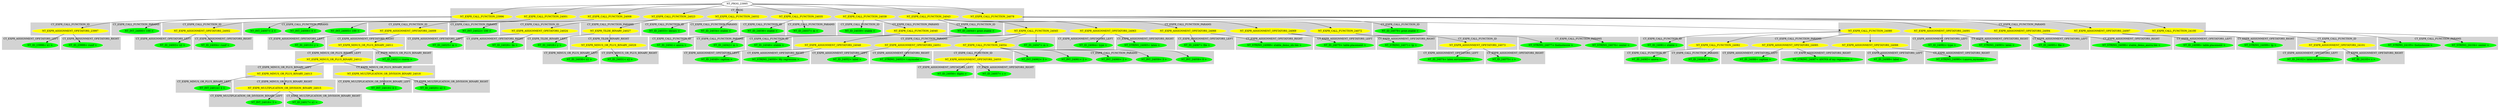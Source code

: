 digraph {

subgraph cluster0 {
 node [style=filled,color=white];
 style=filled;
 color=lightgrey;
 label = "CT_PROG";

"NT_EXPR_CALL_FUNCTION_23996"
 [fillcolor = yellow]
"NT_EXPR_CALL_FUNCTION_24001"
 [fillcolor = yellow]
"NT_EXPR_CALL_FUNCTION_24008"
 [fillcolor = yellow]
"NT_EXPR_CALL_FUNCTION_24023"
 [fillcolor = yellow]
"NT_EXPR_CALL_FUNCTION_24032"
 [fillcolor = yellow]
"NT_EXPR_CALL_FUNCTION_24035"
 [fillcolor = yellow]
"NT_EXPR_CALL_FUNCTION_24038"
 [fillcolor = yellow]
"NT_EXPR_CALL_FUNCTION_24043"
 [fillcolor = yellow]
"NT_EXPR_CALL_FUNCTION_24078"
 [fillcolor = yellow]
}
"NT_PROG_23995"->"NT_EXPR_CALL_FUNCTION_23996"
subgraph cluster1 {
 node [style=filled,color=white];
 style=filled;
 color=lightgrey;
 label = "CT_EXPR_CALL_FUNCTION_ID";

"NT_EXPR_ASSIGNMENT_OPETATORS_23997"
 [fillcolor = yellow]
}
subgraph cluster2 {
 node [style=filled,color=white];
 style=filled;
 color=lightgrey;
 label = "CT_EXPR_CALL_FUNCTION_PARAMS";

"NT_INT_24000< 100 >"
 [fillcolor = green]
}
"NT_EXPR_CALL_FUNCTION_23996"->"NT_EXPR_ASSIGNMENT_OPETATORS_23997"
subgraph cluster3 {
 node [style=filled,color=white];
 style=filled;
 color=lightgrey;
 label = "CT_EXPR_ASSIGNMENT_OPETATORS_LEFT";

"NT_ID_23998< x1 >"
 [fillcolor = green]
}
subgraph cluster4 {
 node [style=filled,color=white];
 style=filled;
 color=lightgrey;
 label = "CT_EXPR_ASSIGNMENT_OPETATORS_RIGHT";

"NT_ID_23999< runif >"
 [fillcolor = green]
}
"NT_EXPR_ASSIGNMENT_OPETATORS_23997"->"NT_ID_23998< x1 >"
"NT_EXPR_ASSIGNMENT_OPETATORS_23997"->"NT_ID_23999< runif >"
"NT_EXPR_CALL_FUNCTION_23996"->"NT_INT_24000< 100 >"
"NT_PROG_23995"->"NT_EXPR_CALL_FUNCTION_24001"
subgraph cluster5 {
 node [style=filled,color=white];
 style=filled;
 color=lightgrey;
 label = "CT_EXPR_CALL_FUNCTION_ID";

"NT_EXPR_ASSIGNMENT_OPETATORS_24002"
 [fillcolor = yellow]
}
subgraph cluster6 {
 node [style=filled,color=white];
 style=filled;
 color=lightgrey;
 label = "CT_EXPR_CALL_FUNCTION_PARAMS";

"NT_INT_24005< 100 >"
 [fillcolor = green]
"NT_INT_24006< 0 >"
 [fillcolor = green]
"NT_INT_24007< 2 >"
 [fillcolor = green]
}
"NT_EXPR_CALL_FUNCTION_24001"->"NT_EXPR_ASSIGNMENT_OPETATORS_24002"
subgraph cluster7 {
 node [style=filled,color=white];
 style=filled;
 color=lightgrey;
 label = "CT_EXPR_ASSIGNMENT_OPETATORS_LEFT";

"NT_ID_24003< x2 >"
 [fillcolor = green]
}
subgraph cluster8 {
 node [style=filled,color=white];
 style=filled;
 color=lightgrey;
 label = "CT_EXPR_ASSIGNMENT_OPETATORS_RIGHT";

"NT_ID_24004< runif >"
 [fillcolor = green]
}
"NT_EXPR_ASSIGNMENT_OPETATORS_24002"->"NT_ID_24003< x2 >"
"NT_EXPR_ASSIGNMENT_OPETATORS_24002"->"NT_ID_24004< runif >"
"NT_EXPR_CALL_FUNCTION_24001"->"NT_INT_24005< 100 >"
"NT_EXPR_CALL_FUNCTION_24001"->"NT_INT_24006< 0 >"
"NT_EXPR_CALL_FUNCTION_24001"->"NT_INT_24007< 2 >"
"NT_PROG_23995"->"NT_EXPR_CALL_FUNCTION_24008"
subgraph cluster9 {
 node [style=filled,color=white];
 style=filled;
 color=lightgrey;
 label = "CT_EXPR_CALL_FUNCTION_ID";

"NT_EXPR_ASSIGNMENT_OPETATORS_24009"
 [fillcolor = yellow]
}
subgraph cluster10 {
 node [style=filled,color=white];
 style=filled;
 color=lightgrey;
 label = "CT_EXPR_CALL_FUNCTION_PARAMS";

"NT_INT_24022< 100 >"
 [fillcolor = green]
}
"NT_EXPR_CALL_FUNCTION_24008"->"NT_EXPR_ASSIGNMENT_OPETATORS_24009"
subgraph cluster11 {
 node [style=filled,color=white];
 style=filled;
 color=lightgrey;
 label = "CT_EXPR_ASSIGNMENT_OPETATORS_LEFT";

"NT_ID_24010< y >"
 [fillcolor = green]
}
subgraph cluster12 {
 node [style=filled,color=white];
 style=filled;
 color=lightgrey;
 label = "CT_EXPR_ASSIGNMENT_OPETATORS_RIGHT";

"NT_EXPR_MINUS_OR_PLUS_BINARY_24011"
 [fillcolor = yellow]
}
"NT_EXPR_ASSIGNMENT_OPETATORS_24009"->"NT_ID_24010< y >"
"NT_EXPR_ASSIGNMENT_OPETATORS_24009"->"NT_EXPR_MINUS_OR_PLUS_BINARY_24011"
subgraph cluster13 {
 node [style=filled,color=white];
 style=filled;
 color=lightgrey;
 label = "CT_EXPR_MINUS_OR_PLUS_BINARY_LEFT";

"NT_EXPR_MINUS_OR_PLUS_BINARY_24012"
 [fillcolor = yellow]
}
subgraph cluster14 {
 node [style=filled,color=white];
 style=filled;
 color=lightgrey;
 label = "CT_EXPR_MINUS_OR_PLUS_BINARY_RIGHT";

"NT_ID_24021< rnorm >"
 [fillcolor = green]
}
"NT_EXPR_MINUS_OR_PLUS_BINARY_24011"->"NT_EXPR_MINUS_OR_PLUS_BINARY_24012"
subgraph cluster15 {
 node [style=filled,color=white];
 style=filled;
 color=lightgrey;
 label = "CT_EXPR_MINUS_OR_PLUS_BINARY_LEFT";

"NT_EXPR_MINUS_OR_PLUS_BINARY_24013"
 [fillcolor = yellow]
}
subgraph cluster16 {
 node [style=filled,color=white];
 style=filled;
 color=lightgrey;
 label = "CT_EXPR_MINUS_OR_PLUS_BINARY_RIGHT";

"NT_EXPR_MULTIPLICATION_OR_DIVISION_BINARY_24018"
 [fillcolor = yellow]
}
"NT_EXPR_MINUS_OR_PLUS_BINARY_24012"->"NT_EXPR_MINUS_OR_PLUS_BINARY_24013"
subgraph cluster17 {
 node [style=filled,color=white];
 style=filled;
 color=lightgrey;
 label = "CT_EXPR_MINUS_OR_PLUS_BINARY_LEFT";

"NT_INT_24014< 2 >"
 [fillcolor = green]
}
subgraph cluster18 {
 node [style=filled,color=white];
 style=filled;
 color=lightgrey;
 label = "CT_EXPR_MINUS_OR_PLUS_BINARY_RIGHT";

"NT_EXPR_MULTIPLICATION_OR_DIVISION_BINARY_24015"
 [fillcolor = yellow]
}
"NT_EXPR_MINUS_OR_PLUS_BINARY_24013"->"NT_INT_24014< 2 >"
"NT_EXPR_MINUS_OR_PLUS_BINARY_24013"->"NT_EXPR_MULTIPLICATION_OR_DIVISION_BINARY_24015"
subgraph cluster19 {
 node [style=filled,color=white];
 style=filled;
 color=lightgrey;
 label = "CT_EXPR_MULTIPLICATION_OR_DIVISION_BINARY_LEFT";

"NT_INT_24016< 3 >"
 [fillcolor = green]
}
subgraph cluster20 {
 node [style=filled,color=white];
 style=filled;
 color=lightgrey;
 label = "CT_EXPR_MULTIPLICATION_OR_DIVISION_BINARY_RIGHT";

"NT_ID_24017< x1 >"
 [fillcolor = green]
}
"NT_EXPR_MULTIPLICATION_OR_DIVISION_BINARY_24015"->"NT_INT_24016< 3 >"
"NT_EXPR_MULTIPLICATION_OR_DIVISION_BINARY_24015"->"NT_ID_24017< x1 >"
"NT_EXPR_MINUS_OR_PLUS_BINARY_24012"->"NT_EXPR_MULTIPLICATION_OR_DIVISION_BINARY_24018"
subgraph cluster21 {
 node [style=filled,color=white];
 style=filled;
 color=lightgrey;
 label = "CT_EXPR_MULTIPLICATION_OR_DIVISION_BINARY_LEFT";

"NT_INT_24019< 4 >"
 [fillcolor = green]
}
subgraph cluster22 {
 node [style=filled,color=white];
 style=filled;
 color=lightgrey;
 label = "CT_EXPR_MULTIPLICATION_OR_DIVISION_BINARY_RIGHT";

"NT_ID_24020< x2 >"
 [fillcolor = green]
}
"NT_EXPR_MULTIPLICATION_OR_DIVISION_BINARY_24018"->"NT_INT_24019< 4 >"
"NT_EXPR_MULTIPLICATION_OR_DIVISION_BINARY_24018"->"NT_ID_24020< x2 >"
"NT_EXPR_MINUS_OR_PLUS_BINARY_24011"->"NT_ID_24021< rnorm >"
"NT_EXPR_CALL_FUNCTION_24008"->"NT_INT_24022< 100 >"
"NT_PROG_23995"->"NT_EXPR_CALL_FUNCTION_24023"
subgraph cluster23 {
 node [style=filled,color=white];
 style=filled;
 color=lightgrey;
 label = "CT_EXPR_CALL_FUNCTION_ID";

"NT_EXPR_ASSIGNMENT_OPETATORS_24024"
 [fillcolor = yellow]
}
subgraph cluster24 {
 node [style=filled,color=white];
 style=filled;
 color=lightgrey;
 label = "CT_EXPR_CALL_FUNCTION_PARAMS";

"NT_EXPR_TILDE_BINARY_24027"
 [fillcolor = yellow]
}
"NT_EXPR_CALL_FUNCTION_24023"->"NT_EXPR_ASSIGNMENT_OPETATORS_24024"
subgraph cluster25 {
 node [style=filled,color=white];
 style=filled;
 color=lightgrey;
 label = "CT_EXPR_ASSIGNMENT_OPETATORS_LEFT";

"NT_ID_24025< m >"
 [fillcolor = green]
}
subgraph cluster26 {
 node [style=filled,color=white];
 style=filled;
 color=lightgrey;
 label = "CT_EXPR_ASSIGNMENT_OPETATORS_RIGHT";

"NT_ID_24026< lm >"
 [fillcolor = green]
}
"NT_EXPR_ASSIGNMENT_OPETATORS_24024"->"NT_ID_24025< m >"
"NT_EXPR_ASSIGNMENT_OPETATORS_24024"->"NT_ID_24026< lm >"
"NT_EXPR_CALL_FUNCTION_24023"->"NT_EXPR_TILDE_BINARY_24027"
subgraph cluster27 {
 node [style=filled,color=white];
 style=filled;
 color=lightgrey;
 label = "CT_EXPR_TILDE_BINARY_LEFT";

"NT_ID_24028< y >"
 [fillcolor = green]
}
subgraph cluster28 {
 node [style=filled,color=white];
 style=filled;
 color=lightgrey;
 label = "CT_EXPR_TILDE_BINARY_RIGHT";

"NT_EXPR_MINUS_OR_PLUS_BINARY_24029"
 [fillcolor = yellow]
}
"NT_EXPR_TILDE_BINARY_24027"->"NT_ID_24028< y >"
"NT_EXPR_TILDE_BINARY_24027"->"NT_EXPR_MINUS_OR_PLUS_BINARY_24029"
subgraph cluster29 {
 node [style=filled,color=white];
 style=filled;
 color=lightgrey;
 label = "CT_EXPR_MINUS_OR_PLUS_BINARY_LEFT";

"NT_ID_24030< x1 >"
 [fillcolor = green]
}
subgraph cluster30 {
 node [style=filled,color=white];
 style=filled;
 color=lightgrey;
 label = "CT_EXPR_MINUS_OR_PLUS_BINARY_RIGHT";

"NT_ID_24031< x2 >"
 [fillcolor = green]
}
"NT_EXPR_MINUS_OR_PLUS_BINARY_24029"->"NT_ID_24030< x1 >"
"NT_EXPR_MINUS_OR_PLUS_BINARY_24029"->"NT_ID_24031< x2 >"
"NT_PROG_23995"->"NT_EXPR_CALL_FUNCTION_24032"
subgraph cluster31 {
 node [style=filled,color=white];
 style=filled;
 color=lightgrey;
 label = "CT_EXPR_CALL_FUNCTION_ID";

"NT_ID_24033< library >"
 [fillcolor = green]
}
subgraph cluster32 {
 node [style=filled,color=white];
 style=filled;
 color=lightgrey;
 label = "CT_EXPR_CALL_FUNCTION_PARAMS";

"NT_ID_24034< xtable >"
 [fillcolor = green]
}
"NT_EXPR_CALL_FUNCTION_24032"->"NT_ID_24033< library >"
"NT_EXPR_CALL_FUNCTION_24032"->"NT_ID_24034< xtable >"
"NT_PROG_23995"->"NT_EXPR_CALL_FUNCTION_24035"
subgraph cluster33 {
 node [style=filled,color=white];
 style=filled;
 color=lightgrey;
 label = "CT_EXPR_CALL_FUNCTION_ID";

"NT_ID_24036< xtable >"
 [fillcolor = green]
}
subgraph cluster34 {
 node [style=filled,color=white];
 style=filled;
 color=lightgrey;
 label = "CT_EXPR_CALL_FUNCTION_PARAMS";

"NT_ID_24037< m >"
 [fillcolor = green]
}
"NT_EXPR_CALL_FUNCTION_24035"->"NT_ID_24036< xtable >"
"NT_EXPR_CALL_FUNCTION_24035"->"NT_ID_24037< m >"
"NT_PROG_23995"->"NT_EXPR_CALL_FUNCTION_24038"
subgraph cluster35 {
 node [style=filled,color=white];
 style=filled;
 color=lightgrey;
 label = "CT_EXPR_CALL_FUNCTION_ID";

"NT_ID_24039< xtable >"
 [fillcolor = green]
}
subgraph cluster36 {
 node [style=filled,color=white];
 style=filled;
 color=lightgrey;
 label = "CT_EXPR_CALL_FUNCTION_PARAMS";

"NT_EXPR_CALL_FUNCTION_24040"
 [fillcolor = yellow]
}
"NT_EXPR_CALL_FUNCTION_24038"->"NT_ID_24039< xtable >"
"NT_EXPR_CALL_FUNCTION_24038"->"NT_EXPR_CALL_FUNCTION_24040"
subgraph cluster37 {
 node [style=filled,color=white];
 style=filled;
 color=lightgrey;
 label = "CT_EXPR_CALL_FUNCTION_ID";

"NT_ID_24041< anova >"
 [fillcolor = green]
}
subgraph cluster38 {
 node [style=filled,color=white];
 style=filled;
 color=lightgrey;
 label = "CT_EXPR_CALL_FUNCTION_PARAMS";

"NT_ID_24042< m >"
 [fillcolor = green]
}
"NT_EXPR_CALL_FUNCTION_24040"->"NT_ID_24041< anova >"
"NT_EXPR_CALL_FUNCTION_24040"->"NT_ID_24042< m >"
"NT_PROG_23995"->"NT_EXPR_CALL_FUNCTION_24043"
subgraph cluster39 {
 node [style=filled,color=white];
 style=filled;
 color=lightgrey;
 label = "CT_EXPR_CALL_FUNCTION_ID";

"NT_ID_24044< print.xtable >"
 [fillcolor = green]
}
subgraph cluster40 {
 node [style=filled,color=white];
 style=filled;
 color=lightgrey;
 label = "CT_EXPR_CALL_FUNCTION_PARAMS";

"NT_EXPR_CALL_FUNCTION_24045"
 [fillcolor = yellow]
"NT_EXPR_ASSIGNMENT_OPETATORS_24063"
 [fillcolor = yellow]
"NT_EXPR_ASSIGNMENT_OPETATORS_24066"
 [fillcolor = yellow]
"NT_EXPR_ASSIGNMENT_OPETATORS_24069"
 [fillcolor = yellow]
"NT_EXPR_CALL_FUNCTION_24072"
 [fillcolor = yellow]
}
"NT_EXPR_CALL_FUNCTION_24043"->"NT_ID_24044< print.xtable >"
"NT_EXPR_CALL_FUNCTION_24043"->"NT_EXPR_CALL_FUNCTION_24045"
subgraph cluster41 {
 node [style=filled,color=white];
 style=filled;
 color=lightgrey;
 label = "CT_EXPR_CALL_FUNCTION_ID";

"NT_ID_24046< xtable >"
 [fillcolor = green]
}
subgraph cluster42 {
 node [style=filled,color=white];
 style=filled;
 color=lightgrey;
 label = "CT_EXPR_CALL_FUNCTION_PARAMS";

"NT_ID_24047< m >"
 [fillcolor = green]
"NT_EXPR_ASSIGNMENT_OPETATORS_24048"
 [fillcolor = yellow]
"NT_EXPR_ASSIGNMENT_OPETATORS_24051"
 [fillcolor = yellow]
"NT_EXPR_CALL_FUNCTION_24054"
 [fillcolor = yellow]
}
"NT_EXPR_CALL_FUNCTION_24045"->"NT_ID_24046< xtable >"
"NT_EXPR_CALL_FUNCTION_24045"->"NT_ID_24047< m >"
"NT_EXPR_CALL_FUNCTION_24045"->"NT_EXPR_ASSIGNMENT_OPETATORS_24048"
subgraph cluster43 {
 node [style=filled,color=white];
 style=filled;
 color=lightgrey;
 label = "CT_EXPR_ASSIGNMENT_OPETATORS_LEFT";

"NT_ID_24049< caption >"
 [fillcolor = green]
}
subgraph cluster44 {
 node [style=filled,color=white];
 style=filled;
 color=lightgrey;
 label = "CT_EXPR_ASSIGNMENT_OPETATORS_RIGHT";

"NT_STRING_24050< My regression >"
 [fillcolor = green]
}
"NT_EXPR_ASSIGNMENT_OPETATORS_24048"->"NT_ID_24049< caption >"
"NT_EXPR_ASSIGNMENT_OPETATORS_24048"->"NT_STRING_24050< My regression >"
"NT_EXPR_CALL_FUNCTION_24045"->"NT_EXPR_ASSIGNMENT_OPETATORS_24051"
subgraph cluster45 {
 node [style=filled,color=white];
 style=filled;
 color=lightgrey;
 label = "CT_EXPR_ASSIGNMENT_OPETATORS_LEFT";

"NT_ID_24052< label >"
 [fillcolor = green]
}
subgraph cluster46 {
 node [style=filled,color=white];
 style=filled;
 color=lightgrey;
 label = "CT_EXPR_ASSIGNMENT_OPETATORS_RIGHT";

"NT_STRING_24053< t:mymodel >"
 [fillcolor = green]
}
"NT_EXPR_ASSIGNMENT_OPETATORS_24051"->"NT_ID_24052< label >"
"NT_EXPR_ASSIGNMENT_OPETATORS_24051"->"NT_STRING_24053< t:mymodel >"
"NT_EXPR_CALL_FUNCTION_24045"->"NT_EXPR_CALL_FUNCTION_24054"
subgraph cluster47 {
 node [style=filled,color=white];
 style=filled;
 color=lightgrey;
 label = "CT_EXPR_CALL_FUNCTION_ID";

"NT_EXPR_ASSIGNMENT_OPETATORS_24055"
 [fillcolor = yellow]
}
subgraph cluster48 {
 node [style=filled,color=white];
 style=filled;
 color=lightgrey;
 label = "CT_EXPR_CALL_FUNCTION_PARAMS";

"NT_INT_24058< 0 >"
 [fillcolor = green]
"NT_INT_24059< 3 >"
 [fillcolor = green]
"NT_INT_24060< 2 >"
 [fillcolor = green]
"NT_INT_24061< 2 >"
 [fillcolor = green]
"NT_INT_24062< 3 >"
 [fillcolor = green]
}
"NT_EXPR_CALL_FUNCTION_24054"->"NT_EXPR_ASSIGNMENT_OPETATORS_24055"
subgraph cluster49 {
 node [style=filled,color=white];
 style=filled;
 color=lightgrey;
 label = "CT_EXPR_ASSIGNMENT_OPETATORS_LEFT";

"NT_ID_24056< digits >"
 [fillcolor = green]
}
subgraph cluster50 {
 node [style=filled,color=white];
 style=filled;
 color=lightgrey;
 label = "CT_EXPR_ASSIGNMENT_OPETATORS_RIGHT";

"NT_ID_24057< c >"
 [fillcolor = green]
}
"NT_EXPR_ASSIGNMENT_OPETATORS_24055"->"NT_ID_24056< digits >"
"NT_EXPR_ASSIGNMENT_OPETATORS_24055"->"NT_ID_24057< c >"
"NT_EXPR_CALL_FUNCTION_24054"->"NT_INT_24058< 0 >"
"NT_EXPR_CALL_FUNCTION_24054"->"NT_INT_24059< 3 >"
"NT_EXPR_CALL_FUNCTION_24054"->"NT_INT_24060< 2 >"
"NT_EXPR_CALL_FUNCTION_24054"->"NT_INT_24061< 2 >"
"NT_EXPR_CALL_FUNCTION_24054"->"NT_INT_24062< 3 >"
"NT_EXPR_CALL_FUNCTION_24043"->"NT_EXPR_ASSIGNMENT_OPETATORS_24063"
subgraph cluster51 {
 node [style=filled,color=white];
 style=filled;
 color=lightgrey;
 label = "CT_EXPR_ASSIGNMENT_OPETATORS_LEFT";

"NT_ID_24064< type >"
 [fillcolor = green]
}
subgraph cluster52 {
 node [style=filled,color=white];
 style=filled;
 color=lightgrey;
 label = "CT_EXPR_ASSIGNMENT_OPETATORS_RIGHT";

"NT_STRING_24065< latex >"
 [fillcolor = green]
}
"NT_EXPR_ASSIGNMENT_OPETATORS_24063"->"NT_ID_24064< type >"
"NT_EXPR_ASSIGNMENT_OPETATORS_24063"->"NT_STRING_24065< latex >"
"NT_EXPR_CALL_FUNCTION_24043"->"NT_EXPR_ASSIGNMENT_OPETATORS_24066"
subgraph cluster53 {
 node [style=filled,color=white];
 style=filled;
 color=lightgrey;
 label = "CT_EXPR_ASSIGNMENT_OPETATORS_LEFT";

"NT_ID_24067< file >"
 [fillcolor = green]
}
subgraph cluster54 {
 node [style=filled,color=white];
 style=filled;
 color=lightgrey;
 label = "CT_EXPR_ASSIGNMENT_OPETATORS_RIGHT";

"NT_STRING_24068< xtable_demo_ols.tex >"
 [fillcolor = green]
}
"NT_EXPR_ASSIGNMENT_OPETATORS_24066"->"NT_ID_24067< file >"
"NT_EXPR_ASSIGNMENT_OPETATORS_24066"->"NT_STRING_24068< xtable_demo_ols.tex >"
"NT_EXPR_CALL_FUNCTION_24043"->"NT_EXPR_ASSIGNMENT_OPETATORS_24069"
subgraph cluster55 {
 node [style=filled,color=white];
 style=filled;
 color=lightgrey;
 label = "CT_EXPR_ASSIGNMENT_OPETATORS_LEFT";

"NT_ID_24070< table.placement >"
 [fillcolor = green]
}
subgraph cluster56 {
 node [style=filled,color=white];
 style=filled;
 color=lightgrey;
 label = "CT_EXPR_ASSIGNMENT_OPETATORS_RIGHT";

"NT_STRING_24071< tp >"
 [fillcolor = green]
}
"NT_EXPR_ASSIGNMENT_OPETATORS_24069"->"NT_ID_24070< table.placement >"
"NT_EXPR_ASSIGNMENT_OPETATORS_24069"->"NT_STRING_24071< tp >"
"NT_EXPR_CALL_FUNCTION_24043"->"NT_EXPR_CALL_FUNCTION_24072"
subgraph cluster57 {
 node [style=filled,color=white];
 style=filled;
 color=lightgrey;
 label = "CT_EXPR_CALL_FUNCTION_ID";

"NT_EXPR_ASSIGNMENT_OPETATORS_24073"
 [fillcolor = yellow]
}
subgraph cluster58 {
 node [style=filled,color=white];
 style=filled;
 color=lightgrey;
 label = "CT_EXPR_CALL_FUNCTION_PARAMS";

"NT_STRING_24076< center >"
 [fillcolor = green]
"NT_STRING_24077< footnotesize >"
 [fillcolor = green]
}
"NT_EXPR_CALL_FUNCTION_24072"->"NT_EXPR_ASSIGNMENT_OPETATORS_24073"
subgraph cluster59 {
 node [style=filled,color=white];
 style=filled;
 color=lightgrey;
 label = "CT_EXPR_ASSIGNMENT_OPETATORS_LEFT";

"NT_ID_24074< latex.environments >"
 [fillcolor = green]
}
subgraph cluster60 {
 node [style=filled,color=white];
 style=filled;
 color=lightgrey;
 label = "CT_EXPR_ASSIGNMENT_OPETATORS_RIGHT";

"NT_ID_24075< c >"
 [fillcolor = green]
}
"NT_EXPR_ASSIGNMENT_OPETATORS_24073"->"NT_ID_24074< latex.environments >"
"NT_EXPR_ASSIGNMENT_OPETATORS_24073"->"NT_ID_24075< c >"
"NT_EXPR_CALL_FUNCTION_24072"->"NT_STRING_24076< center >"
"NT_EXPR_CALL_FUNCTION_24072"->"NT_STRING_24077< footnotesize >"
"NT_PROG_23995"->"NT_EXPR_CALL_FUNCTION_24078"
subgraph cluster61 {
 node [style=filled,color=white];
 style=filled;
 color=lightgrey;
 label = "CT_EXPR_CALL_FUNCTION_ID";

"NT_ID_24079< print.xtable >"
 [fillcolor = green]
}
subgraph cluster62 {
 node [style=filled,color=white];
 style=filled;
 color=lightgrey;
 label = "CT_EXPR_CALL_FUNCTION_PARAMS";

"NT_EXPR_CALL_FUNCTION_24080"
 [fillcolor = yellow]
"NT_EXPR_ASSIGNMENT_OPETATORS_24091"
 [fillcolor = yellow]
"NT_EXPR_ASSIGNMENT_OPETATORS_24094"
 [fillcolor = yellow]
"NT_EXPR_ASSIGNMENT_OPETATORS_24097"
 [fillcolor = yellow]
"NT_EXPR_CALL_FUNCTION_24100"
 [fillcolor = yellow]
}
"NT_EXPR_CALL_FUNCTION_24078"->"NT_ID_24079< print.xtable >"
"NT_EXPR_CALL_FUNCTION_24078"->"NT_EXPR_CALL_FUNCTION_24080"
subgraph cluster63 {
 node [style=filled,color=white];
 style=filled;
 color=lightgrey;
 label = "CT_EXPR_CALL_FUNCTION_ID";

"NT_ID_24081< xtable >"
 [fillcolor = green]
}
subgraph cluster64 {
 node [style=filled,color=white];
 style=filled;
 color=lightgrey;
 label = "CT_EXPR_CALL_FUNCTION_PARAMS";

"NT_EXPR_CALL_FUNCTION_24082"
 [fillcolor = yellow]
"NT_EXPR_ASSIGNMENT_OPETATORS_24085"
 [fillcolor = yellow]
"NT_EXPR_ASSIGNMENT_OPETATORS_24088"
 [fillcolor = yellow]
}
"NT_EXPR_CALL_FUNCTION_24080"->"NT_ID_24081< xtable >"
"NT_EXPR_CALL_FUNCTION_24080"->"NT_EXPR_CALL_FUNCTION_24082"
subgraph cluster65 {
 node [style=filled,color=white];
 style=filled;
 color=lightgrey;
 label = "CT_EXPR_CALL_FUNCTION_ID";

"NT_ID_24083< anova >"
 [fillcolor = green]
}
subgraph cluster66 {
 node [style=filled,color=white];
 style=filled;
 color=lightgrey;
 label = "CT_EXPR_CALL_FUNCTION_PARAMS";

"NT_ID_24084< m >"
 [fillcolor = green]
}
"NT_EXPR_CALL_FUNCTION_24082"->"NT_ID_24083< anova >"
"NT_EXPR_CALL_FUNCTION_24082"->"NT_ID_24084< m >"
"NT_EXPR_CALL_FUNCTION_24080"->"NT_EXPR_ASSIGNMENT_OPETATORS_24085"
subgraph cluster67 {
 node [style=filled,color=white];
 style=filled;
 color=lightgrey;
 label = "CT_EXPR_ASSIGNMENT_OPETATORS_LEFT";

"NT_ID_24086< caption >"
 [fillcolor = green]
}
subgraph cluster68 {
 node [style=filled,color=white];
 style=filled;
 color=lightgrey;
 label = "CT_EXPR_ASSIGNMENT_OPETATORS_RIGHT";

"NT_STRING_24087< ANOVA of my regression >"
 [fillcolor = green]
}
"NT_EXPR_ASSIGNMENT_OPETATORS_24085"->"NT_ID_24086< caption >"
"NT_EXPR_ASSIGNMENT_OPETATORS_24085"->"NT_STRING_24087< ANOVA of my regression >"
"NT_EXPR_CALL_FUNCTION_24080"->"NT_EXPR_ASSIGNMENT_OPETATORS_24088"
subgraph cluster69 {
 node [style=filled,color=white];
 style=filled;
 color=lightgrey;
 label = "CT_EXPR_ASSIGNMENT_OPETATORS_LEFT";

"NT_ID_24089< label >"
 [fillcolor = green]
}
subgraph cluster70 {
 node [style=filled,color=white];
 style=filled;
 color=lightgrey;
 label = "CT_EXPR_ASSIGNMENT_OPETATORS_RIGHT";

"NT_STRING_24090< t:anova_mymodel >"
 [fillcolor = green]
}
"NT_EXPR_ASSIGNMENT_OPETATORS_24088"->"NT_ID_24089< label >"
"NT_EXPR_ASSIGNMENT_OPETATORS_24088"->"NT_STRING_24090< t:anova_mymodel >"
"NT_EXPR_CALL_FUNCTION_24078"->"NT_EXPR_ASSIGNMENT_OPETATORS_24091"
subgraph cluster71 {
 node [style=filled,color=white];
 style=filled;
 color=lightgrey;
 label = "CT_EXPR_ASSIGNMENT_OPETATORS_LEFT";

"NT_ID_24092< type >"
 [fillcolor = green]
}
subgraph cluster72 {
 node [style=filled,color=white];
 style=filled;
 color=lightgrey;
 label = "CT_EXPR_ASSIGNMENT_OPETATORS_RIGHT";

"NT_STRING_24093< latex >"
 [fillcolor = green]
}
"NT_EXPR_ASSIGNMENT_OPETATORS_24091"->"NT_ID_24092< type >"
"NT_EXPR_ASSIGNMENT_OPETATORS_24091"->"NT_STRING_24093< latex >"
"NT_EXPR_CALL_FUNCTION_24078"->"NT_EXPR_ASSIGNMENT_OPETATORS_24094"
subgraph cluster73 {
 node [style=filled,color=white];
 style=filled;
 color=lightgrey;
 label = "CT_EXPR_ASSIGNMENT_OPETATORS_LEFT";

"NT_ID_24095< file >"
 [fillcolor = green]
}
subgraph cluster74 {
 node [style=filled,color=white];
 style=filled;
 color=lightgrey;
 label = "CT_EXPR_ASSIGNMENT_OPETATORS_RIGHT";

"NT_STRING_24096< xtable_demo_anova.tex >"
 [fillcolor = green]
}
"NT_EXPR_ASSIGNMENT_OPETATORS_24094"->"NT_ID_24095< file >"
"NT_EXPR_ASSIGNMENT_OPETATORS_24094"->"NT_STRING_24096< xtable_demo_anova.tex >"
"NT_EXPR_CALL_FUNCTION_24078"->"NT_EXPR_ASSIGNMENT_OPETATORS_24097"
subgraph cluster75 {
 node [style=filled,color=white];
 style=filled;
 color=lightgrey;
 label = "CT_EXPR_ASSIGNMENT_OPETATORS_LEFT";

"NT_ID_24098< table.placement >"
 [fillcolor = green]
}
subgraph cluster76 {
 node [style=filled,color=white];
 style=filled;
 color=lightgrey;
 label = "CT_EXPR_ASSIGNMENT_OPETATORS_RIGHT";

"NT_STRING_24099< tp >"
 [fillcolor = green]
}
"NT_EXPR_ASSIGNMENT_OPETATORS_24097"->"NT_ID_24098< table.placement >"
"NT_EXPR_ASSIGNMENT_OPETATORS_24097"->"NT_STRING_24099< tp >"
"NT_EXPR_CALL_FUNCTION_24078"->"NT_EXPR_CALL_FUNCTION_24100"
subgraph cluster77 {
 node [style=filled,color=white];
 style=filled;
 color=lightgrey;
 label = "CT_EXPR_CALL_FUNCTION_ID";

"NT_EXPR_ASSIGNMENT_OPETATORS_24101"
 [fillcolor = yellow]
}
subgraph cluster78 {
 node [style=filled,color=white];
 style=filled;
 color=lightgrey;
 label = "CT_EXPR_CALL_FUNCTION_PARAMS";

"NT_STRING_24104< center >"
 [fillcolor = green]
"NT_STRING_24105< footnotesize >"
 [fillcolor = green]
}
"NT_EXPR_CALL_FUNCTION_24100"->"NT_EXPR_ASSIGNMENT_OPETATORS_24101"
subgraph cluster79 {
 node [style=filled,color=white];
 style=filled;
 color=lightgrey;
 label = "CT_EXPR_ASSIGNMENT_OPETATORS_LEFT";

"NT_ID_24102< latex.environments >"
 [fillcolor = green]
}
subgraph cluster80 {
 node [style=filled,color=white];
 style=filled;
 color=lightgrey;
 label = "CT_EXPR_ASSIGNMENT_OPETATORS_RIGHT";

"NT_ID_24103< c >"
 [fillcolor = green]
}
"NT_EXPR_ASSIGNMENT_OPETATORS_24101"->"NT_ID_24102< latex.environments >"
"NT_EXPR_ASSIGNMENT_OPETATORS_24101"->"NT_ID_24103< c >"
"NT_EXPR_CALL_FUNCTION_24100"->"NT_STRING_24104< center >"
"NT_EXPR_CALL_FUNCTION_24100"->"NT_STRING_24105< footnotesize >"
}
